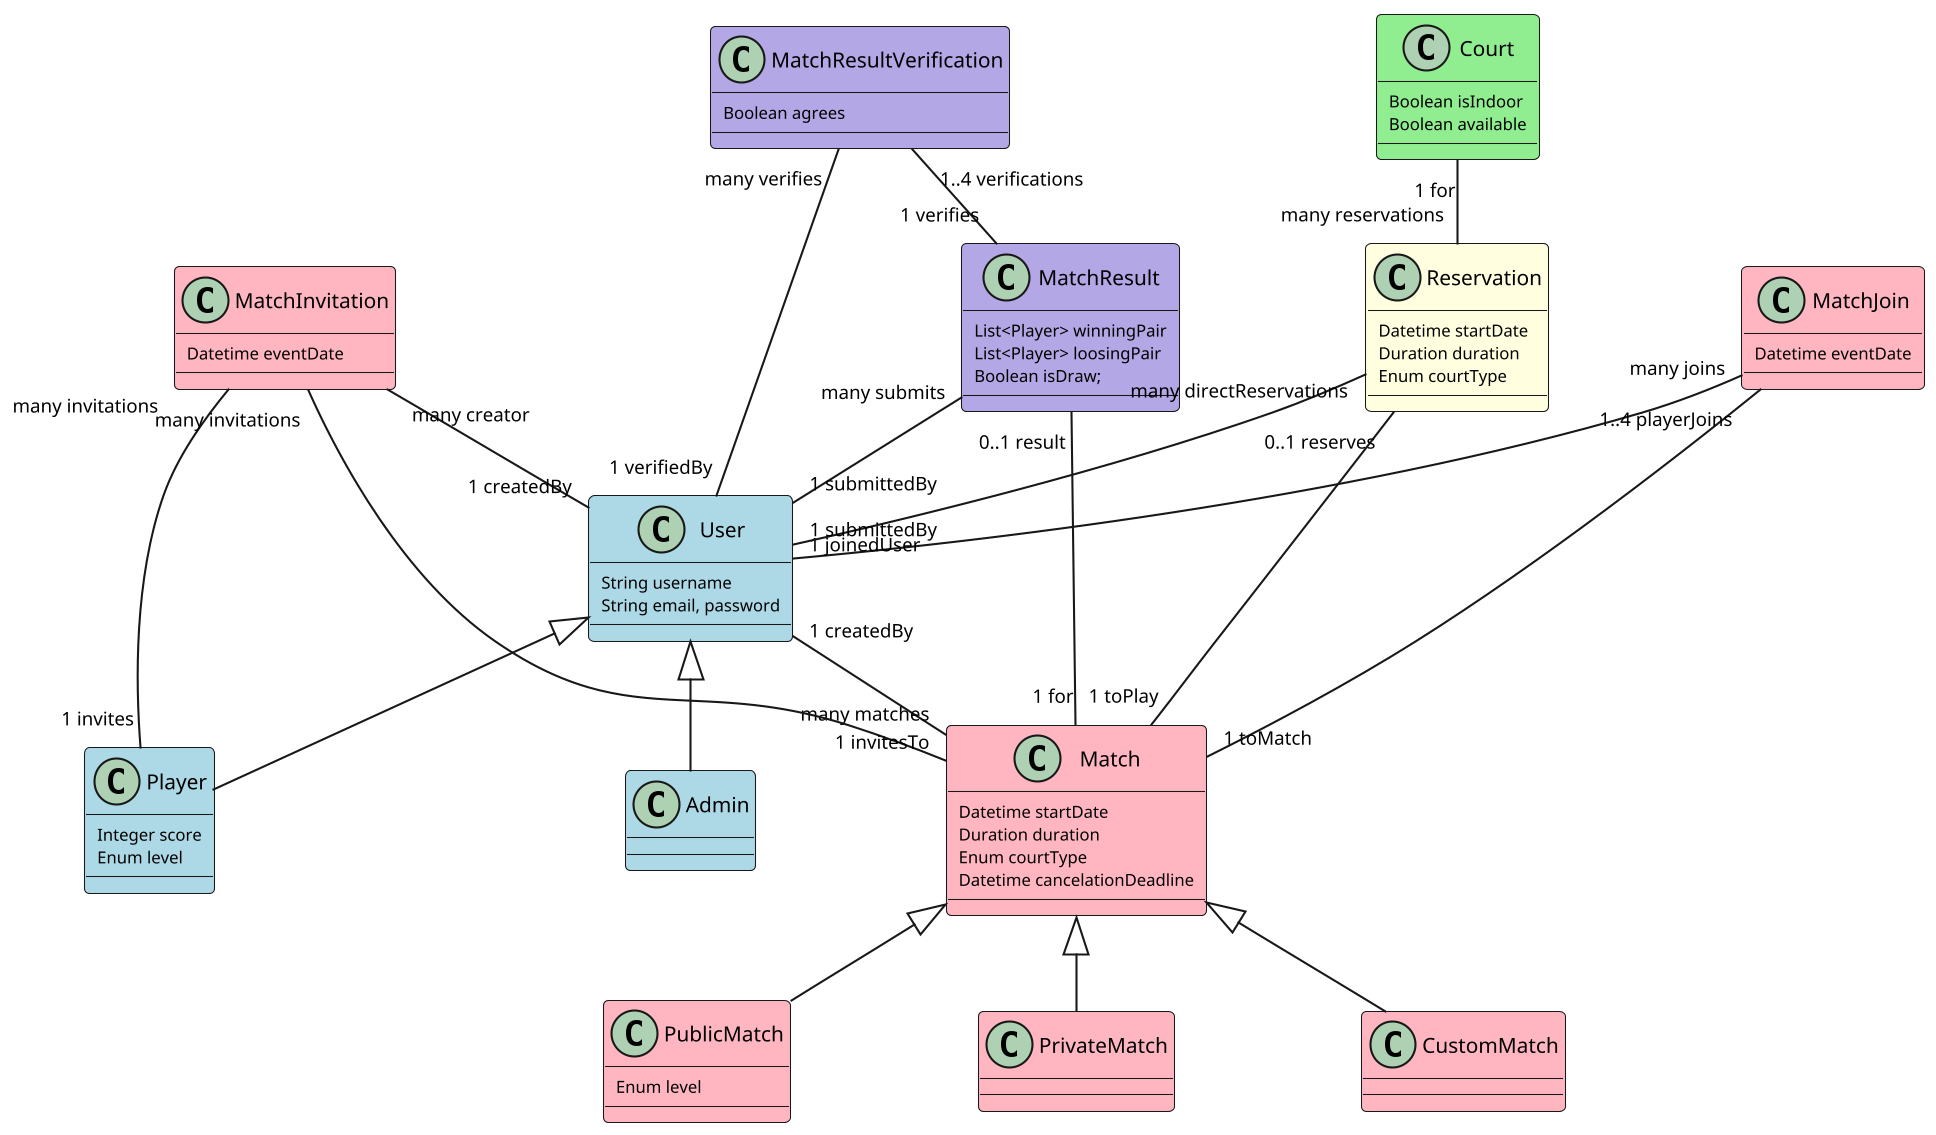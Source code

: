 [plantuml,jdot,png]
----
!pragma graphviz_dot jdot
@startuml
skinparam dpi 200
skinparam classAttributeFontSize 8
skinparam classArrowFontSize 9
skinparam classFontSize 10
skinparam nodesep 90
skinparam ranksep 40
hide stereotype
skinparam class {
	BackgroundColor White
	BackgroundColor<<Match>> LightPink
	BackgroundColor<<MatchResult>> #B4A7E5
	BackgroundColor<<User>> LightBlue
	BackgroundColor<<Court>> LightGreen
	BackgroundColor<<Reservation>> LightYellow
}

class User <<User>> {
    String username
    String email, password
}
User "1 createdBy" -- "many matches" Match



class Admin <<User>> extends User {
}

class Player <<User>> extends User {
    Integer score
    Enum level
}

class Match <<Match>> {
    Datetime startDate
    Duration duration
    Enum courtType
    Datetime cancelationDeadline
}

class PublicMatch <<Match>> extends Match {
    Enum level
}

class PrivateMatch <<Match>> extends Match {
}

class CustomMatch <<Match>> extends Match {
}

class MatchJoin <<Match>> {
    Datetime eventDate
}
MatchJoin "many joins" -- "1 joinedUser" User
MatchJoin "1..4 playerJoins" -- "1 toMatch" Match

class MatchInvitation <<Match>> {
    Datetime eventDate
}
MatchInvitation "many creator" -- "1 createdBy" User
MatchInvitation "many invitations" -- "1 invites" Player
MatchInvitation "many invitations" -- "1 invitesTo" Match

class MatchResult <<MatchResult>> {
    List<Player> winningPair
    List<Player> loosingPair
    Boolean isDraw;
}
MatchResult "many submits" -- "1 submittedBy" User
MatchResult "0..1 result" -- "1 for" Match

class MatchResultVerification <<MatchResult>> {
    Boolean agrees
}
MatchResultVerification "many verifies" -- "1 verifiedBy" User
MatchResultVerification "1..4 verifications" -- "1 verifies" MatchResult

class Reservation <<Reservation>> {
    Datetime startDate
    Duration duration
    Enum courtType
}
Reservation "0..1 reserves" -- "1 toPlay" Match
Reservation "many directReservations" -- "1 submittedBy" User

class Court <<Court>> {
    Boolean isIndoor
    Boolean available
}
Court "1 for" -- "many reservations" Reservation

@enduml